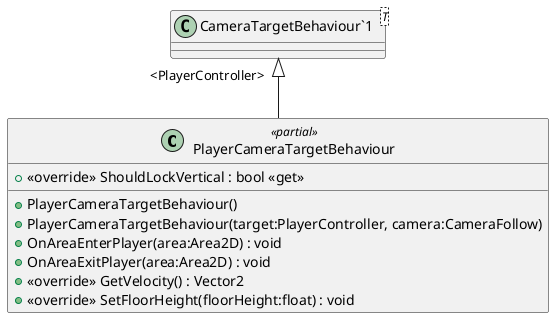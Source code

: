 @startuml
class PlayerCameraTargetBehaviour <<partial>> {
    + <<override>> ShouldLockVertical : bool <<get>>
    + PlayerCameraTargetBehaviour()
    + PlayerCameraTargetBehaviour(target:PlayerController, camera:CameraFollow)
    + OnAreaEnterPlayer(area:Area2D) : void
    + OnAreaExitPlayer(area:Area2D) : void
    + <<override>> GetVelocity() : Vector2
    + <<override>> SetFloorHeight(floorHeight:float) : void
}
class "CameraTargetBehaviour`1"<T> {
}
"CameraTargetBehaviour`1" "<PlayerController>" <|-- PlayerCameraTargetBehaviour
@enduml
